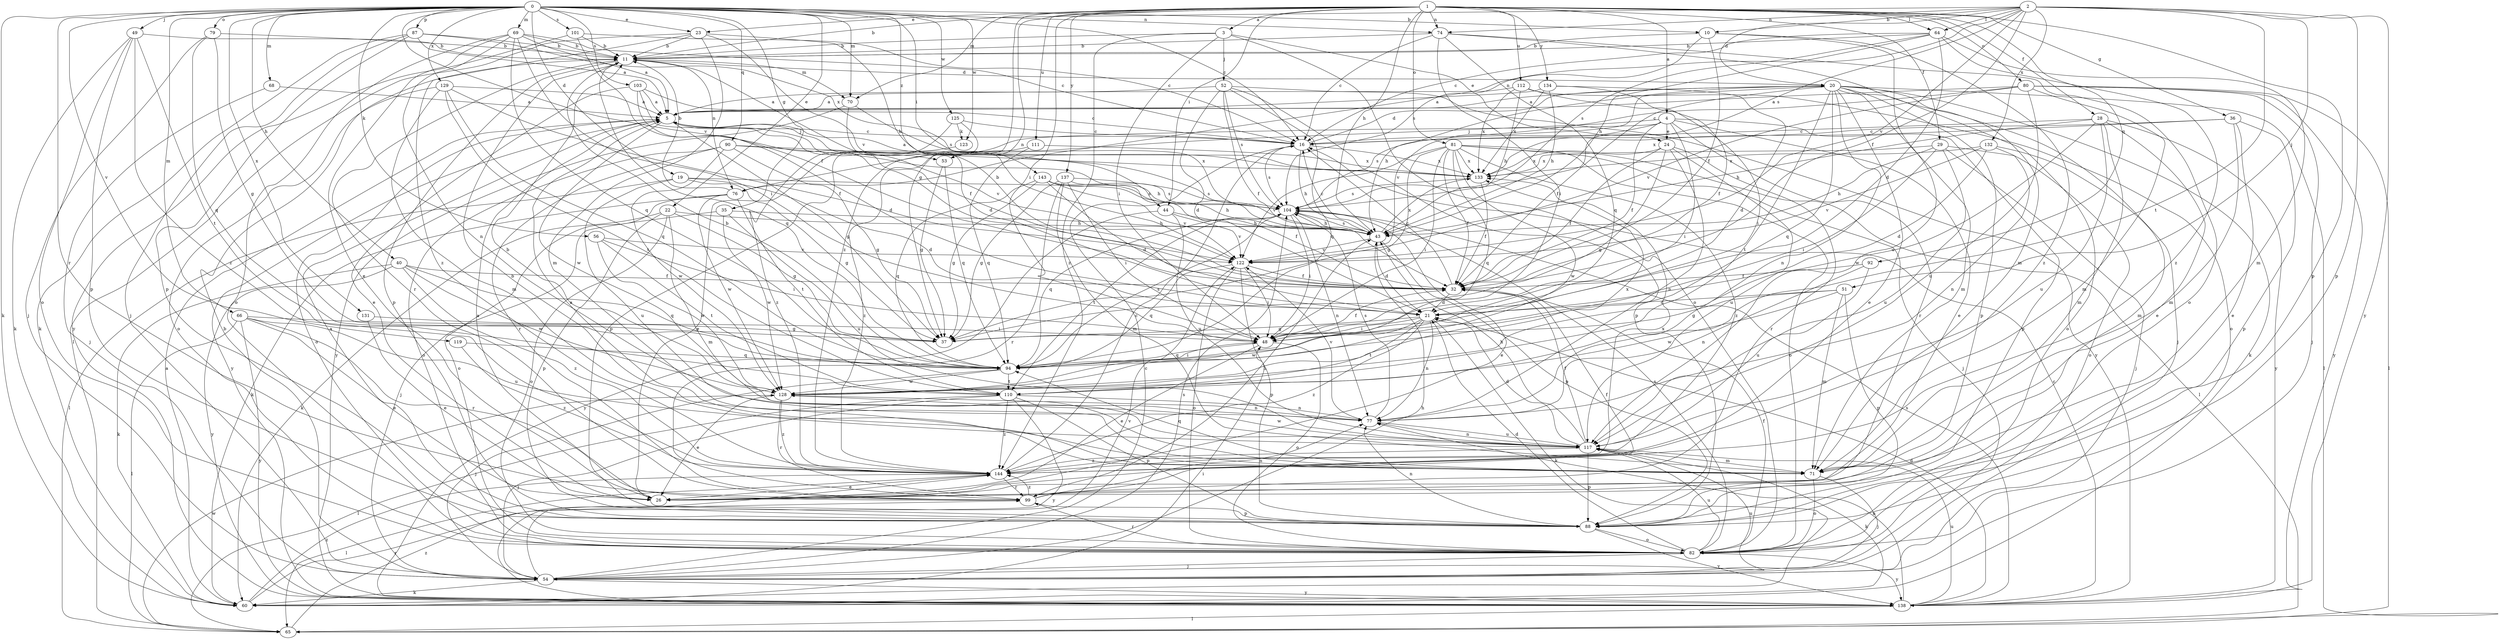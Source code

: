strict digraph  {
0;
1;
2;
3;
4;
5;
10;
11;
16;
19;
20;
21;
22;
23;
24;
26;
28;
29;
32;
35;
36;
37;
40;
43;
44;
48;
49;
51;
52;
53;
54;
56;
60;
64;
65;
66;
68;
69;
70;
71;
74;
76;
77;
79;
80;
81;
82;
87;
88;
90;
92;
94;
99;
101;
103;
104;
110;
111;
112;
117;
119;
122;
123;
125;
128;
129;
131;
132;
133;
134;
137;
138;
143;
144;
0 -> 10  [label=b];
0 -> 16  [label=c];
0 -> 19  [label=d];
0 -> 22  [label=e];
0 -> 23  [label=e];
0 -> 35  [label=g];
0 -> 40  [label=h];
0 -> 44  [label=i];
0 -> 49  [label=j];
0 -> 56  [label=k];
0 -> 60  [label=k];
0 -> 66  [label=m];
0 -> 68  [label=m];
0 -> 69  [label=m];
0 -> 70  [label=m];
0 -> 74  [label=n];
0 -> 79  [label=o];
0 -> 87  [label=p];
0 -> 90  [label=q];
0 -> 99  [label=r];
0 -> 101  [label=s];
0 -> 103  [label=s];
0 -> 119  [label=v];
0 -> 122  [label=v];
0 -> 123  [label=w];
0 -> 125  [label=w];
0 -> 129  [label=x];
0 -> 131  [label=x];
0 -> 143  [label=z];
1 -> 3  [label=a];
1 -> 4  [label=a];
1 -> 23  [label=e];
1 -> 28  [label=f];
1 -> 29  [label=f];
1 -> 36  [label=g];
1 -> 37  [label=g];
1 -> 43  [label=h];
1 -> 44  [label=i];
1 -> 48  [label=i];
1 -> 64  [label=l];
1 -> 70  [label=m];
1 -> 74  [label=n];
1 -> 80  [label=o];
1 -> 81  [label=o];
1 -> 88  [label=p];
1 -> 92  [label=q];
1 -> 111  [label=u];
1 -> 112  [label=u];
1 -> 134  [label=y];
1 -> 137  [label=y];
1 -> 144  [label=z];
2 -> 10  [label=b];
2 -> 11  [label=b];
2 -> 20  [label=d];
2 -> 32  [label=f];
2 -> 51  [label=j];
2 -> 64  [label=l];
2 -> 74  [label=n];
2 -> 76  [label=n];
2 -> 88  [label=p];
2 -> 104  [label=s];
2 -> 110  [label=t];
2 -> 122  [label=v];
2 -> 132  [label=x];
2 -> 138  [label=y];
3 -> 11  [label=b];
3 -> 24  [label=e];
3 -> 48  [label=i];
3 -> 52  [label=j];
3 -> 82  [label=o];
3 -> 144  [label=z];
4 -> 24  [label=e];
4 -> 26  [label=e];
4 -> 32  [label=f];
4 -> 48  [label=i];
4 -> 53  [label=j];
4 -> 76  [label=n];
4 -> 88  [label=p];
4 -> 99  [label=r];
4 -> 104  [label=s];
5 -> 16  [label=c];
5 -> 37  [label=g];
5 -> 53  [label=j];
5 -> 82  [label=o];
5 -> 122  [label=v];
5 -> 128  [label=w];
5 -> 138  [label=y];
10 -> 11  [label=b];
10 -> 32  [label=f];
10 -> 104  [label=s];
10 -> 117  [label=u];
10 -> 144  [label=z];
11 -> 20  [label=d];
11 -> 70  [label=m];
11 -> 76  [label=n];
11 -> 88  [label=p];
11 -> 94  [label=q];
11 -> 99  [label=r];
16 -> 20  [label=d];
16 -> 43  [label=h];
16 -> 104  [label=s];
16 -> 133  [label=x];
19 -> 21  [label=d];
19 -> 37  [label=g];
19 -> 65  [label=l];
19 -> 104  [label=s];
19 -> 117  [label=u];
20 -> 5  [label=a];
20 -> 26  [label=e];
20 -> 32  [label=f];
20 -> 43  [label=h];
20 -> 54  [label=j];
20 -> 60  [label=k];
20 -> 65  [label=l];
20 -> 71  [label=m];
20 -> 77  [label=n];
20 -> 82  [label=o];
20 -> 88  [label=p];
20 -> 94  [label=q];
20 -> 110  [label=t];
20 -> 122  [label=v];
21 -> 37  [label=g];
21 -> 48  [label=i];
21 -> 60  [label=k];
21 -> 77  [label=n];
21 -> 110  [label=t];
21 -> 128  [label=w];
21 -> 144  [label=z];
22 -> 37  [label=g];
22 -> 43  [label=h];
22 -> 60  [label=k];
22 -> 71  [label=m];
22 -> 82  [label=o];
22 -> 88  [label=p];
23 -> 11  [label=b];
23 -> 43  [label=h];
23 -> 65  [label=l];
23 -> 71  [label=m];
23 -> 122  [label=v];
23 -> 144  [label=z];
24 -> 32  [label=f];
24 -> 37  [label=g];
24 -> 77  [label=n];
24 -> 99  [label=r];
24 -> 117  [label=u];
24 -> 133  [label=x];
26 -> 5  [label=a];
28 -> 16  [label=c];
28 -> 26  [label=e];
28 -> 43  [label=h];
28 -> 71  [label=m];
28 -> 117  [label=u];
28 -> 128  [label=w];
28 -> 138  [label=y];
29 -> 43  [label=h];
29 -> 48  [label=i];
29 -> 54  [label=j];
29 -> 82  [label=o];
29 -> 117  [label=u];
29 -> 133  [label=x];
32 -> 11  [label=b];
32 -> 16  [label=c];
32 -> 21  [label=d];
35 -> 43  [label=h];
35 -> 54  [label=j];
35 -> 117  [label=u];
35 -> 128  [label=w];
36 -> 16  [label=c];
36 -> 26  [label=e];
36 -> 71  [label=m];
36 -> 88  [label=p];
36 -> 133  [label=x];
40 -> 32  [label=f];
40 -> 60  [label=k];
40 -> 94  [label=q];
40 -> 128  [label=w];
40 -> 138  [label=y];
40 -> 144  [label=z];
43 -> 16  [label=c];
43 -> 21  [label=d];
43 -> 88  [label=p];
43 -> 104  [label=s];
43 -> 122  [label=v];
43 -> 133  [label=x];
44 -> 43  [label=h];
44 -> 117  [label=u];
44 -> 122  [label=v];
44 -> 138  [label=y];
48 -> 26  [label=e];
48 -> 32  [label=f];
48 -> 82  [label=o];
48 -> 94  [label=q];
49 -> 11  [label=b];
49 -> 60  [label=k];
49 -> 82  [label=o];
49 -> 88  [label=p];
49 -> 110  [label=t];
49 -> 144  [label=z];
51 -> 21  [label=d];
51 -> 37  [label=g];
51 -> 71  [label=m];
51 -> 88  [label=p];
51 -> 128  [label=w];
52 -> 5  [label=a];
52 -> 21  [label=d];
52 -> 32  [label=f];
52 -> 88  [label=p];
52 -> 94  [label=q];
52 -> 104  [label=s];
52 -> 138  [label=y];
53 -> 37  [label=g];
53 -> 94  [label=q];
54 -> 11  [label=b];
54 -> 16  [label=c];
54 -> 43  [label=h];
54 -> 60  [label=k];
54 -> 104  [label=s];
54 -> 117  [label=u];
54 -> 122  [label=v];
54 -> 138  [label=y];
56 -> 48  [label=i];
56 -> 110  [label=t];
56 -> 122  [label=v];
56 -> 128  [label=w];
60 -> 5  [label=a];
60 -> 48  [label=i];
60 -> 99  [label=r];
60 -> 144  [label=z];
64 -> 11  [label=b];
64 -> 16  [label=c];
64 -> 21  [label=d];
64 -> 43  [label=h];
64 -> 71  [label=m];
64 -> 104  [label=s];
64 -> 144  [label=z];
65 -> 128  [label=w];
65 -> 144  [label=z];
66 -> 26  [label=e];
66 -> 48  [label=i];
66 -> 65  [label=l];
66 -> 99  [label=r];
66 -> 117  [label=u];
66 -> 138  [label=y];
68 -> 5  [label=a];
68 -> 54  [label=j];
69 -> 5  [label=a];
69 -> 11  [label=b];
69 -> 16  [label=c];
69 -> 26  [label=e];
69 -> 48  [label=i];
69 -> 77  [label=n];
69 -> 82  [label=o];
69 -> 94  [label=q];
70 -> 21  [label=d];
70 -> 104  [label=s];
70 -> 138  [label=y];
71 -> 5  [label=a];
71 -> 11  [label=b];
71 -> 54  [label=j];
71 -> 82  [label=o];
71 -> 94  [label=q];
74 -> 11  [label=b];
74 -> 16  [label=c];
74 -> 48  [label=i];
74 -> 71  [label=m];
74 -> 82  [label=o];
74 -> 94  [label=q];
76 -> 11  [label=b];
76 -> 60  [label=k];
76 -> 82  [label=o];
76 -> 110  [label=t];
76 -> 128  [label=w];
77 -> 11  [label=b];
77 -> 104  [label=s];
77 -> 117  [label=u];
77 -> 122  [label=v];
79 -> 11  [label=b];
79 -> 37  [label=g];
79 -> 54  [label=j];
79 -> 94  [label=q];
80 -> 5  [label=a];
80 -> 16  [label=c];
80 -> 54  [label=j];
80 -> 65  [label=l];
80 -> 71  [label=m];
80 -> 117  [label=u];
80 -> 122  [label=v];
80 -> 138  [label=y];
81 -> 32  [label=f];
81 -> 37  [label=g];
81 -> 48  [label=i];
81 -> 54  [label=j];
81 -> 65  [label=l];
81 -> 82  [label=o];
81 -> 94  [label=q];
81 -> 122  [label=v];
81 -> 128  [label=w];
81 -> 133  [label=x];
81 -> 144  [label=z];
82 -> 21  [label=d];
82 -> 32  [label=f];
82 -> 54  [label=j];
82 -> 99  [label=r];
82 -> 104  [label=s];
82 -> 117  [label=u];
82 -> 138  [label=y];
87 -> 5  [label=a];
87 -> 11  [label=b];
87 -> 54  [label=j];
87 -> 60  [label=k];
87 -> 88  [label=p];
87 -> 133  [label=x];
88 -> 5  [label=a];
88 -> 77  [label=n];
88 -> 82  [label=o];
88 -> 138  [label=y];
90 -> 37  [label=g];
90 -> 43  [label=h];
90 -> 82  [label=o];
90 -> 99  [label=r];
90 -> 128  [label=w];
90 -> 133  [label=x];
92 -> 32  [label=f];
92 -> 77  [label=n];
92 -> 117  [label=u];
94 -> 11  [label=b];
94 -> 48  [label=i];
94 -> 54  [label=j];
94 -> 104  [label=s];
94 -> 110  [label=t];
94 -> 128  [label=w];
99 -> 32  [label=f];
99 -> 43  [label=h];
99 -> 77  [label=n];
99 -> 88  [label=p];
99 -> 144  [label=z];
101 -> 11  [label=b];
101 -> 16  [label=c];
101 -> 32  [label=f];
101 -> 138  [label=y];
103 -> 5  [label=a];
103 -> 16  [label=c];
103 -> 21  [label=d];
103 -> 26  [label=e];
103 -> 32  [label=f];
104 -> 26  [label=e];
104 -> 43  [label=h];
104 -> 48  [label=i];
104 -> 77  [label=n];
104 -> 94  [label=q];
104 -> 110  [label=t];
110 -> 54  [label=j];
110 -> 65  [label=l];
110 -> 77  [label=n];
110 -> 88  [label=p];
110 -> 138  [label=y];
110 -> 144  [label=z];
111 -> 94  [label=q];
111 -> 133  [label=x];
111 -> 144  [label=z];
112 -> 5  [label=a];
112 -> 43  [label=h];
112 -> 48  [label=i];
112 -> 82  [label=o];
112 -> 133  [label=x];
117 -> 21  [label=d];
117 -> 32  [label=f];
117 -> 43  [label=h];
117 -> 60  [label=k];
117 -> 71  [label=m];
117 -> 77  [label=n];
117 -> 88  [label=p];
117 -> 128  [label=w];
117 -> 144  [label=z];
119 -> 94  [label=q];
119 -> 144  [label=z];
122 -> 32  [label=f];
122 -> 48  [label=i];
122 -> 82  [label=o];
122 -> 88  [label=p];
122 -> 94  [label=q];
123 -> 26  [label=e];
125 -> 16  [label=c];
125 -> 88  [label=p];
125 -> 144  [label=z];
125 -> 123  [label=k];
128 -> 26  [label=e];
128 -> 77  [label=n];
128 -> 99  [label=r];
128 -> 133  [label=x];
128 -> 144  [label=z];
129 -> 5  [label=a];
129 -> 32  [label=f];
129 -> 71  [label=m];
129 -> 82  [label=o];
129 -> 94  [label=q];
129 -> 110  [label=t];
131 -> 26  [label=e];
131 -> 37  [label=g];
132 -> 21  [label=d];
132 -> 71  [label=m];
132 -> 77  [label=n];
132 -> 122  [label=v];
132 -> 133  [label=x];
133 -> 5  [label=a];
133 -> 32  [label=f];
133 -> 104  [label=s];
134 -> 5  [label=a];
134 -> 21  [label=d];
134 -> 32  [label=f];
134 -> 43  [label=h];
134 -> 133  [label=x];
137 -> 32  [label=f];
137 -> 37  [label=g];
137 -> 48  [label=i];
137 -> 71  [label=m];
137 -> 99  [label=r];
137 -> 104  [label=s];
138 -> 16  [label=c];
138 -> 21  [label=d];
138 -> 65  [label=l];
138 -> 77  [label=n];
138 -> 104  [label=s];
138 -> 117  [label=u];
143 -> 21  [label=d];
143 -> 37  [label=g];
143 -> 43  [label=h];
143 -> 94  [label=q];
143 -> 104  [label=s];
143 -> 122  [label=v];
144 -> 16  [label=c];
144 -> 26  [label=e];
144 -> 65  [label=l];
144 -> 99  [label=r];
144 -> 133  [label=x];
}
